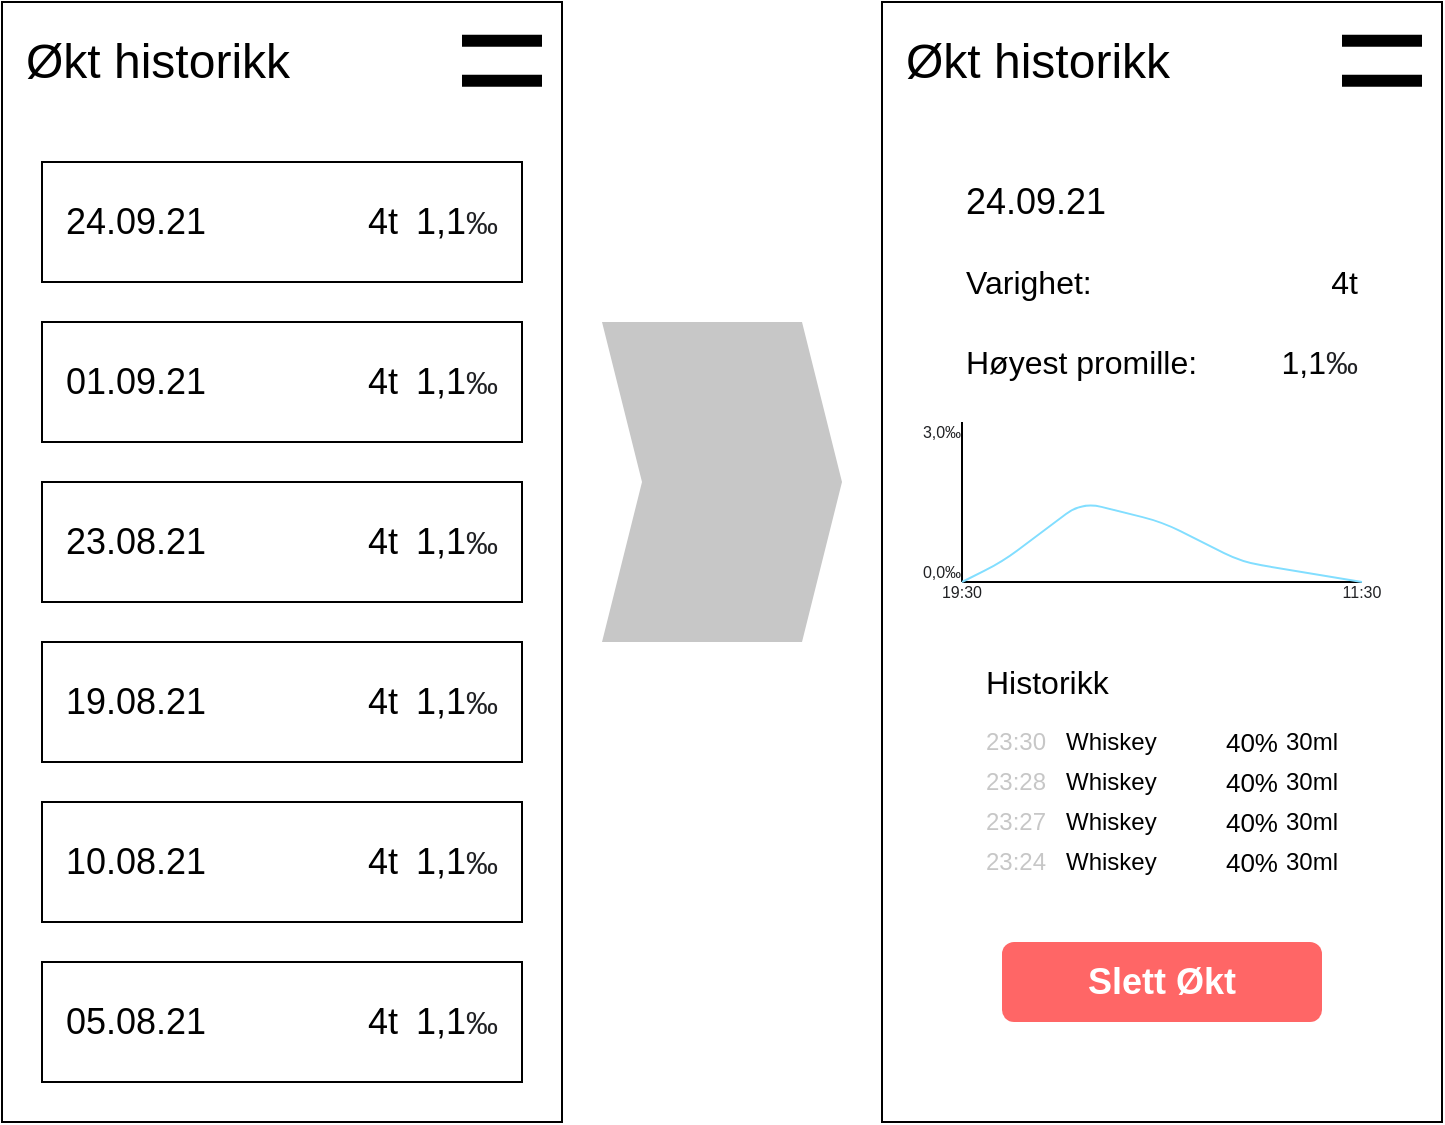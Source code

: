 <mxfile version="14.9.6" type="device"><diagram id="7_vzxhTbwXwMeLURRyNr" name="Page-1"><mxGraphModel dx="1600" dy="1014" grid="1" gridSize="10" guides="1" tooltips="1" connect="0" arrows="0" fold="1" page="1" pageScale="1" pageWidth="827" pageHeight="1169" math="0" shadow="0"><root><mxCell id="0"/><mxCell id="1" value="Base" style="locked=1;" parent="0"/><mxCell id="6KrHyGJjl-sLQc3RgJx--14" value="" style="rounded=0;whiteSpace=wrap;html=1;" parent="1" vertex="1"><mxGeometry width="280" height="560" as="geometry"/></mxCell><mxCell id="LEPAdyr9kieLyu3FZ4h3-8" value="" style="group;fillColor=none;strokeColor=none;" parent="1" vertex="1" connectable="0"><mxGeometry width="280" height="60" as="geometry"/></mxCell><mxCell id="6KrHyGJjl-sLQc3RgJx--41" value="Økt historikk" style="text;html=1;strokeColor=none;fillColor=none;align=left;verticalAlign=middle;whiteSpace=wrap;rounded=0;fontSize=24;" parent="LEPAdyr9kieLyu3FZ4h3-8" vertex="1"><mxGeometry x="10" y="10" width="190" height="40" as="geometry"/></mxCell><mxCell id="LEPAdyr9kieLyu3FZ4h3-6" value="" style="group;fillColor=none;" parent="LEPAdyr9kieLyu3FZ4h3-8" vertex="1" connectable="0"><mxGeometry x="220" width="60" height="60" as="geometry"/></mxCell><mxCell id="LEPAdyr9kieLyu3FZ4h3-5" value="" style="rounded=0;whiteSpace=wrap;html=1;fillColor=none;strokeColor=none;" parent="LEPAdyr9kieLyu3FZ4h3-6" vertex="1"><mxGeometry width="60" height="60" as="geometry"/></mxCell><mxCell id="N4ZxpNlvDH7QiRQBErcT-71" value="" style="endArrow=none;html=1;entryX=0;entryY=0;entryDx=0;entryDy=0;strokeWidth=6;exitX=1;exitY=0;exitDx=0;exitDy=0;rounded=1;sketch=0;" parent="LEPAdyr9kieLyu3FZ4h3-6" edge="1"><mxGeometry width="50" height="50" relative="1" as="geometry"><mxPoint x="50" y="19.32" as="sourcePoint"/><mxPoint x="10" y="19.32" as="targetPoint"/></mxGeometry></mxCell><mxCell id="N4ZxpNlvDH7QiRQBErcT-73" value="" style="endArrow=none;html=1;entryX=0;entryY=1;entryDx=0;entryDy=0;strokeWidth=6;exitX=1;exitY=1;exitDx=0;exitDy=0;" parent="LEPAdyr9kieLyu3FZ4h3-6" edge="1"><mxGeometry width="50" height="50" relative="1" as="geometry"><mxPoint x="50" y="39.32" as="sourcePoint"/><mxPoint x="10" y="39.32" as="targetPoint"/></mxGeometry></mxCell><mxCell id="SuAwNH7DVWD18bBBrgmE-8" value="" style="rounded=0;whiteSpace=wrap;html=1;" parent="1" vertex="1"><mxGeometry x="440" width="280" height="560" as="geometry"/></mxCell><mxCell id="SuAwNH7DVWD18bBBrgmE-9" value="" style="group;fillColor=none;strokeColor=none;" parent="1" vertex="1" connectable="0"><mxGeometry x="440" width="280" height="60" as="geometry"/></mxCell><mxCell id="SuAwNH7DVWD18bBBrgmE-10" value="Økt historikk" style="text;html=1;strokeColor=none;fillColor=none;align=left;verticalAlign=middle;whiteSpace=wrap;rounded=0;fontSize=24;" parent="SuAwNH7DVWD18bBBrgmE-9" vertex="1"><mxGeometry x="10" y="10" width="190" height="40" as="geometry"/></mxCell><mxCell id="SuAwNH7DVWD18bBBrgmE-11" value="" style="group;fillColor=none;" parent="SuAwNH7DVWD18bBBrgmE-9" vertex="1" connectable="0"><mxGeometry x="220" width="60" height="60" as="geometry"/></mxCell><mxCell id="SuAwNH7DVWD18bBBrgmE-12" value="" style="rounded=0;whiteSpace=wrap;html=1;fillColor=none;strokeColor=none;" parent="SuAwNH7DVWD18bBBrgmE-11" vertex="1"><mxGeometry width="60" height="60" as="geometry"/></mxCell><mxCell id="SuAwNH7DVWD18bBBrgmE-13" value="" style="endArrow=none;html=1;entryX=0;entryY=0;entryDx=0;entryDy=0;strokeWidth=6;exitX=1;exitY=0;exitDx=0;exitDy=0;rounded=1;sketch=0;" parent="SuAwNH7DVWD18bBBrgmE-11" edge="1"><mxGeometry width="50" height="50" relative="1" as="geometry"><mxPoint x="50" y="19.32" as="sourcePoint"/><mxPoint x="10" y="19.32" as="targetPoint"/></mxGeometry></mxCell><mxCell id="SuAwNH7DVWD18bBBrgmE-14" value="" style="endArrow=none;html=1;entryX=0;entryY=1;entryDx=0;entryDy=0;strokeWidth=6;exitX=1;exitY=1;exitDx=0;exitDy=0;" parent="SuAwNH7DVWD18bBBrgmE-11" edge="1"><mxGeometry width="50" height="50" relative="1" as="geometry"><mxPoint x="50" y="39.32" as="sourcePoint"/><mxPoint x="10" y="39.32" as="targetPoint"/></mxGeometry></mxCell><mxCell id="LEPAdyr9kieLyu3FZ4h3-95" value="Content" style="" parent="0"/><mxCell id="8kIBwgUSGWpm0TEveo0r-5" value="" style="group" vertex="1" connectable="0" parent="LEPAdyr9kieLyu3FZ4h3-95"><mxGeometry x="20" y="80" width="240" height="60" as="geometry"/></mxCell><mxCell id="8kIBwgUSGWpm0TEveo0r-1" value="" style="rounded=0;whiteSpace=wrap;html=1;" vertex="1" parent="8kIBwgUSGWpm0TEveo0r-5"><mxGeometry width="240" height="60" as="geometry"/></mxCell><mxCell id="8kIBwgUSGWpm0TEveo0r-2" value="24.09.21" style="text;html=1;strokeColor=none;fillColor=none;align=left;verticalAlign=middle;whiteSpace=wrap;rounded=0;fontSize=18;" vertex="1" parent="8kIBwgUSGWpm0TEveo0r-5"><mxGeometry x="10" y="10" width="90" height="40" as="geometry"/></mxCell><mxCell id="8kIBwgUSGWpm0TEveo0r-3" value="4t" style="text;html=1;strokeColor=none;fillColor=none;align=right;verticalAlign=middle;whiteSpace=wrap;rounded=0;fontSize=18;" vertex="1" parent="8kIBwgUSGWpm0TEveo0r-5"><mxGeometry x="100" y="10" width="80" height="40" as="geometry"/></mxCell><mxCell id="8kIBwgUSGWpm0TEveo0r-4" value="1,1&lt;span style=&quot;color: rgb(32 , 33 , 36) ; font-family: &amp;#34;arial&amp;#34; , sans-serif ; font-size: 16px ; text-align: left ; background-color: rgb(255 , 255 , 255)&quot;&gt;‰&lt;/span&gt;" style="text;html=1;strokeColor=none;fillColor=none;align=right;verticalAlign=middle;whiteSpace=wrap;rounded=0;fontSize=18;" vertex="1" parent="8kIBwgUSGWpm0TEveo0r-5"><mxGeometry x="180" y="10" width="50" height="40" as="geometry"/></mxCell><mxCell id="8kIBwgUSGWpm0TEveo0r-6" value="" style="group" vertex="1" connectable="0" parent="LEPAdyr9kieLyu3FZ4h3-95"><mxGeometry x="20" y="160" width="240" height="60" as="geometry"/></mxCell><mxCell id="8kIBwgUSGWpm0TEveo0r-7" value="" style="rounded=0;whiteSpace=wrap;html=1;" vertex="1" parent="8kIBwgUSGWpm0TEveo0r-6"><mxGeometry width="240" height="60" as="geometry"/></mxCell><mxCell id="8kIBwgUSGWpm0TEveo0r-8" value="01.09.21" style="text;html=1;strokeColor=none;fillColor=none;align=left;verticalAlign=middle;whiteSpace=wrap;rounded=0;fontSize=18;" vertex="1" parent="8kIBwgUSGWpm0TEveo0r-6"><mxGeometry x="10" y="10" width="90" height="40" as="geometry"/></mxCell><mxCell id="8kIBwgUSGWpm0TEveo0r-9" value="4t" style="text;html=1;strokeColor=none;fillColor=none;align=right;verticalAlign=middle;whiteSpace=wrap;rounded=0;fontSize=18;" vertex="1" parent="8kIBwgUSGWpm0TEveo0r-6"><mxGeometry x="100" y="10" width="80" height="40" as="geometry"/></mxCell><mxCell id="8kIBwgUSGWpm0TEveo0r-10" value="1,1&lt;span style=&quot;color: rgb(32 , 33 , 36) ; font-family: &amp;#34;arial&amp;#34; , sans-serif ; font-size: 16px ; text-align: left ; background-color: rgb(255 , 255 , 255)&quot;&gt;‰&lt;/span&gt;" style="text;html=1;strokeColor=none;fillColor=none;align=right;verticalAlign=middle;whiteSpace=wrap;rounded=0;fontSize=18;" vertex="1" parent="8kIBwgUSGWpm0TEveo0r-6"><mxGeometry x="180" y="10" width="50" height="40" as="geometry"/></mxCell><mxCell id="8kIBwgUSGWpm0TEveo0r-11" value="" style="group" vertex="1" connectable="0" parent="LEPAdyr9kieLyu3FZ4h3-95"><mxGeometry x="20" y="240" width="240" height="60" as="geometry"/></mxCell><mxCell id="8kIBwgUSGWpm0TEveo0r-12" value="" style="rounded=0;whiteSpace=wrap;html=1;" vertex="1" parent="8kIBwgUSGWpm0TEveo0r-11"><mxGeometry width="240" height="60" as="geometry"/></mxCell><mxCell id="8kIBwgUSGWpm0TEveo0r-13" value="23.08.21" style="text;html=1;strokeColor=none;fillColor=none;align=left;verticalAlign=middle;whiteSpace=wrap;rounded=0;fontSize=18;" vertex="1" parent="8kIBwgUSGWpm0TEveo0r-11"><mxGeometry x="10" y="10" width="90" height="40" as="geometry"/></mxCell><mxCell id="8kIBwgUSGWpm0TEveo0r-14" value="4t" style="text;html=1;strokeColor=none;fillColor=none;align=right;verticalAlign=middle;whiteSpace=wrap;rounded=0;fontSize=18;" vertex="1" parent="8kIBwgUSGWpm0TEveo0r-11"><mxGeometry x="100" y="10" width="80" height="40" as="geometry"/></mxCell><mxCell id="8kIBwgUSGWpm0TEveo0r-15" value="1,1&lt;span style=&quot;color: rgb(32 , 33 , 36) ; font-family: &amp;#34;arial&amp;#34; , sans-serif ; font-size: 16px ; text-align: left ; background-color: rgb(255 , 255 , 255)&quot;&gt;‰&lt;/span&gt;" style="text;html=1;strokeColor=none;fillColor=none;align=right;verticalAlign=middle;whiteSpace=wrap;rounded=0;fontSize=18;" vertex="1" parent="8kIBwgUSGWpm0TEveo0r-11"><mxGeometry x="180" y="10" width="50" height="40" as="geometry"/></mxCell><mxCell id="8kIBwgUSGWpm0TEveo0r-16" value="" style="group" vertex="1" connectable="0" parent="LEPAdyr9kieLyu3FZ4h3-95"><mxGeometry x="20" y="320" width="240" height="60" as="geometry"/></mxCell><mxCell id="8kIBwgUSGWpm0TEveo0r-17" value="" style="rounded=0;whiteSpace=wrap;html=1;" vertex="1" parent="8kIBwgUSGWpm0TEveo0r-16"><mxGeometry width="240" height="60" as="geometry"/></mxCell><mxCell id="8kIBwgUSGWpm0TEveo0r-18" value="19.08.21" style="text;html=1;strokeColor=none;fillColor=none;align=left;verticalAlign=middle;whiteSpace=wrap;rounded=0;fontSize=18;" vertex="1" parent="8kIBwgUSGWpm0TEveo0r-16"><mxGeometry x="10" y="10" width="90" height="40" as="geometry"/></mxCell><mxCell id="8kIBwgUSGWpm0TEveo0r-19" value="4t" style="text;html=1;strokeColor=none;fillColor=none;align=right;verticalAlign=middle;whiteSpace=wrap;rounded=0;fontSize=18;" vertex="1" parent="8kIBwgUSGWpm0TEveo0r-16"><mxGeometry x="100" y="10" width="80" height="40" as="geometry"/></mxCell><mxCell id="8kIBwgUSGWpm0TEveo0r-20" value="1,1&lt;span style=&quot;color: rgb(32 , 33 , 36) ; font-family: &amp;#34;arial&amp;#34; , sans-serif ; font-size: 16px ; text-align: left ; background-color: rgb(255 , 255 , 255)&quot;&gt;‰&lt;/span&gt;" style="text;html=1;strokeColor=none;fillColor=none;align=right;verticalAlign=middle;whiteSpace=wrap;rounded=0;fontSize=18;" vertex="1" parent="8kIBwgUSGWpm0TEveo0r-16"><mxGeometry x="180" y="10" width="50" height="40" as="geometry"/></mxCell><mxCell id="8kIBwgUSGWpm0TEveo0r-21" value="" style="group" vertex="1" connectable="0" parent="LEPAdyr9kieLyu3FZ4h3-95"><mxGeometry x="20" y="400" width="240" height="60" as="geometry"/></mxCell><mxCell id="8kIBwgUSGWpm0TEveo0r-22" value="" style="rounded=0;whiteSpace=wrap;html=1;" vertex="1" parent="8kIBwgUSGWpm0TEveo0r-21"><mxGeometry width="240" height="60" as="geometry"/></mxCell><mxCell id="8kIBwgUSGWpm0TEveo0r-23" value="10.08.21" style="text;html=1;strokeColor=none;fillColor=none;align=left;verticalAlign=middle;whiteSpace=wrap;rounded=0;fontSize=18;" vertex="1" parent="8kIBwgUSGWpm0TEveo0r-21"><mxGeometry x="10" y="10" width="90" height="40" as="geometry"/></mxCell><mxCell id="8kIBwgUSGWpm0TEveo0r-24" value="4t" style="text;html=1;strokeColor=none;fillColor=none;align=right;verticalAlign=middle;whiteSpace=wrap;rounded=0;fontSize=18;" vertex="1" parent="8kIBwgUSGWpm0TEveo0r-21"><mxGeometry x="100" y="10" width="80" height="40" as="geometry"/></mxCell><mxCell id="8kIBwgUSGWpm0TEveo0r-25" value="1,1&lt;span style=&quot;color: rgb(32 , 33 , 36) ; font-family: &amp;#34;arial&amp;#34; , sans-serif ; font-size: 16px ; text-align: left ; background-color: rgb(255 , 255 , 255)&quot;&gt;‰&lt;/span&gt;" style="text;html=1;strokeColor=none;fillColor=none;align=right;verticalAlign=middle;whiteSpace=wrap;rounded=0;fontSize=18;" vertex="1" parent="8kIBwgUSGWpm0TEveo0r-21"><mxGeometry x="180" y="10" width="50" height="40" as="geometry"/></mxCell><mxCell id="8kIBwgUSGWpm0TEveo0r-31" value="" style="group" vertex="1" connectable="0" parent="LEPAdyr9kieLyu3FZ4h3-95"><mxGeometry x="20" y="480" width="240" height="60" as="geometry"/></mxCell><mxCell id="8kIBwgUSGWpm0TEveo0r-32" value="" style="rounded=0;whiteSpace=wrap;html=1;" vertex="1" parent="8kIBwgUSGWpm0TEveo0r-31"><mxGeometry width="240" height="60" as="geometry"/></mxCell><mxCell id="8kIBwgUSGWpm0TEveo0r-33" value="05.08.21" style="text;html=1;strokeColor=none;fillColor=none;align=left;verticalAlign=middle;whiteSpace=wrap;rounded=0;fontSize=18;" vertex="1" parent="8kIBwgUSGWpm0TEveo0r-31"><mxGeometry x="10" y="10" width="90" height="40" as="geometry"/></mxCell><mxCell id="8kIBwgUSGWpm0TEveo0r-34" value="4t" style="text;html=1;strokeColor=none;fillColor=none;align=right;verticalAlign=middle;whiteSpace=wrap;rounded=0;fontSize=18;" vertex="1" parent="8kIBwgUSGWpm0TEveo0r-31"><mxGeometry x="100" y="10" width="80" height="40" as="geometry"/></mxCell><mxCell id="8kIBwgUSGWpm0TEveo0r-35" value="1,1&lt;span style=&quot;color: rgb(32 , 33 , 36) ; font-family: &amp;#34;arial&amp;#34; , sans-serif ; font-size: 16px ; text-align: left ; background-color: rgb(255 , 255 , 255)&quot;&gt;‰&lt;/span&gt;" style="text;html=1;strokeColor=none;fillColor=none;align=right;verticalAlign=middle;whiteSpace=wrap;rounded=0;fontSize=18;" vertex="1" parent="8kIBwgUSGWpm0TEveo0r-31"><mxGeometry x="180" y="10" width="50" height="40" as="geometry"/></mxCell><mxCell id="8kIBwgUSGWpm0TEveo0r-36" value="" style="shape=step;perimeter=stepPerimeter;whiteSpace=wrap;html=1;fixedSize=1;fontSize=18;align=right;strokeColor=none;fillColor=#C7C7C7;" vertex="1" parent="LEPAdyr9kieLyu3FZ4h3-95"><mxGeometry x="300" y="160" width="120" height="160" as="geometry"/></mxCell><mxCell id="8kIBwgUSGWpm0TEveo0r-48" value="" style="group" vertex="1" connectable="0" parent="LEPAdyr9kieLyu3FZ4h3-95"><mxGeometry x="460" y="200" width="240" height="110" as="geometry"/></mxCell><mxCell id="8kIBwgUSGWpm0TEveo0r-38" value="" style="rounded=0;whiteSpace=wrap;html=1;fontSize=18;align=right;strokeColor=none;fillColor=none;" vertex="1" parent="8kIBwgUSGWpm0TEveo0r-48"><mxGeometry width="240" height="110" as="geometry"/></mxCell><mxCell id="8kIBwgUSGWpm0TEveo0r-40" value="" style="endArrow=none;html=1;fontSize=18;" edge="1" parent="8kIBwgUSGWpm0TEveo0r-48"><mxGeometry width="50" height="50" relative="1" as="geometry"><mxPoint x="20" y="90" as="sourcePoint"/><mxPoint x="20" y="10" as="targetPoint"/></mxGeometry></mxCell><mxCell id="8kIBwgUSGWpm0TEveo0r-41" value="" style="endArrow=none;html=1;fontSize=18;" edge="1" parent="8kIBwgUSGWpm0TEveo0r-48"><mxGeometry width="50" height="50" relative="1" as="geometry"><mxPoint x="20" y="90" as="sourcePoint"/><mxPoint x="220" y="90" as="targetPoint"/></mxGeometry></mxCell><mxCell id="8kIBwgUSGWpm0TEveo0r-42" value="" style="endArrow=none;html=1;fontSize=18;strokeColor=#82DEFF;" edge="1" parent="8kIBwgUSGWpm0TEveo0r-48"><mxGeometry width="50" height="50" relative="1" as="geometry"><mxPoint x="20" y="90" as="sourcePoint"/><mxPoint x="220" y="90" as="targetPoint"/><Array as="points"><mxPoint x="40" y="80"/><mxPoint x="80" y="50"/><mxPoint x="120" y="60"/><mxPoint x="160" y="80"/></Array></mxGeometry></mxCell><mxCell id="8kIBwgUSGWpm0TEveo0r-43" value="&lt;span style=&quot;color: rgb(32, 33, 36); font-family: arial, sans-serif; font-size: 8px; text-align: left;&quot;&gt;3,0‰&lt;/span&gt;" style="text;html=1;strokeColor=none;fillColor=none;align=center;verticalAlign=middle;whiteSpace=wrap;rounded=0;fontSize=8;" vertex="1" parent="8kIBwgUSGWpm0TEveo0r-48"><mxGeometry y="10" width="20" height="10" as="geometry"/></mxCell><mxCell id="8kIBwgUSGWpm0TEveo0r-44" value="&lt;span style=&quot;color: rgb(32 , 33 , 36) ; font-family: &amp;#34;arial&amp;#34; , sans-serif ; font-size: 8px ; text-align: left&quot;&gt;0,0‰&lt;/span&gt;" style="text;html=1;strokeColor=none;fillColor=none;align=center;verticalAlign=middle;whiteSpace=wrap;rounded=0;fontSize=8;" vertex="1" parent="8kIBwgUSGWpm0TEveo0r-48"><mxGeometry y="80" width="20" height="10" as="geometry"/></mxCell><mxCell id="8kIBwgUSGWpm0TEveo0r-45" value="&lt;div style=&quot;text-align: left&quot;&gt;&lt;span&gt;&lt;font color=&quot;#202124&quot; face=&quot;arial, sans-serif&quot;&gt;19:30&lt;/font&gt;&lt;/span&gt;&lt;/div&gt;" style="text;html=1;strokeColor=none;fillColor=none;align=center;verticalAlign=middle;whiteSpace=wrap;rounded=0;fontSize=8;" vertex="1" parent="8kIBwgUSGWpm0TEveo0r-48"><mxGeometry x="10" y="90" width="20" height="10" as="geometry"/></mxCell><mxCell id="8kIBwgUSGWpm0TEveo0r-46" value="&lt;div style=&quot;text-align: left&quot;&gt;&lt;span&gt;&lt;font color=&quot;#202124&quot; face=&quot;arial, sans-serif&quot;&gt;11:30&lt;/font&gt;&lt;/span&gt;&lt;/div&gt;" style="text;html=1;strokeColor=none;fillColor=none;align=center;verticalAlign=middle;whiteSpace=wrap;rounded=0;fontSize=8;" vertex="1" parent="8kIBwgUSGWpm0TEveo0r-48"><mxGeometry x="210" y="90" width="20" height="10" as="geometry"/></mxCell><mxCell id="8kIBwgUSGWpm0TEveo0r-49" value="" style="group" vertex="1" connectable="0" parent="LEPAdyr9kieLyu3FZ4h3-95"><mxGeometry x="480" y="320" width="200" height="120" as="geometry"/></mxCell><mxCell id="8kIBwgUSGWpm0TEveo0r-50" value="" style="rounded=0;whiteSpace=wrap;html=1;sketch=0;fontSize=16;fontColor=#000000;strokeColor=none;fillColor=none;gradientColor=none;gradientDirection=north;align=left;" vertex="1" parent="8kIBwgUSGWpm0TEveo0r-49"><mxGeometry width="200" height="120" as="geometry"/></mxCell><mxCell id="8kIBwgUSGWpm0TEveo0r-51" value="Historikk" style="text;html=1;strokeColor=none;fillColor=none;align=left;verticalAlign=middle;whiteSpace=wrap;rounded=0;sketch=0;fontSize=16;fontColor=#000000;" vertex="1" parent="8kIBwgUSGWpm0TEveo0r-49"><mxGeometry x="10" width="180" height="40" as="geometry"/></mxCell><mxCell id="8kIBwgUSGWpm0TEveo0r-52" value="" style="group" vertex="1" connectable="0" parent="8kIBwgUSGWpm0TEveo0r-49"><mxGeometry y="100" width="200" height="20" as="geometry"/></mxCell><mxCell id="8kIBwgUSGWpm0TEveo0r-53" value="" style="rounded=0;whiteSpace=wrap;html=1;sketch=0;fontSize=16;fontColor=#000000;strokeColor=none;fillColor=none;gradientColor=none;gradientDirection=north;align=left;" vertex="1" parent="8kIBwgUSGWpm0TEveo0r-52"><mxGeometry width="200" height="20" as="geometry"/></mxCell><mxCell id="8kIBwgUSGWpm0TEveo0r-54" value="Whiskey" style="text;html=1;strokeColor=none;fillColor=none;align=left;verticalAlign=middle;whiteSpace=wrap;rounded=0;sketch=0;fontSize=12;fontColor=#000000;" vertex="1" parent="8kIBwgUSGWpm0TEveo0r-52"><mxGeometry x="50" width="70" height="20" as="geometry"/></mxCell><mxCell id="8kIBwgUSGWpm0TEveo0r-55" value="40%" style="text;html=1;strokeColor=none;fillColor=none;align=right;verticalAlign=middle;whiteSpace=wrap;rounded=0;sketch=0;fontSize=13;fontColor=#000000;" vertex="1" parent="8kIBwgUSGWpm0TEveo0r-52"><mxGeometry x="130" width="30" height="20" as="geometry"/></mxCell><mxCell id="8kIBwgUSGWpm0TEveo0r-56" value="30ml" style="text;html=1;strokeColor=none;fillColor=none;align=right;verticalAlign=middle;whiteSpace=wrap;rounded=0;sketch=0;fontSize=12;fontColor=#000000;" vertex="1" parent="8kIBwgUSGWpm0TEveo0r-52"><mxGeometry x="160" width="30" height="20" as="geometry"/></mxCell><mxCell id="8kIBwgUSGWpm0TEveo0r-57" value="23:24" style="text;html=1;strokeColor=none;fillColor=none;align=left;verticalAlign=middle;whiteSpace=wrap;rounded=0;sketch=0;fontSize=12;fontColor=#C7C7C7;" vertex="1" parent="8kIBwgUSGWpm0TEveo0r-52"><mxGeometry x="10" width="40" height="20" as="geometry"/></mxCell><mxCell id="8kIBwgUSGWpm0TEveo0r-58" value="" style="group" vertex="1" connectable="0" parent="8kIBwgUSGWpm0TEveo0r-49"><mxGeometry y="80" width="200" height="20" as="geometry"/></mxCell><mxCell id="8kIBwgUSGWpm0TEveo0r-59" value="" style="rounded=0;whiteSpace=wrap;html=1;sketch=0;fontSize=16;fontColor=#000000;strokeColor=none;fillColor=none;gradientColor=none;gradientDirection=north;align=left;" vertex="1" parent="8kIBwgUSGWpm0TEveo0r-58"><mxGeometry width="200" height="20" as="geometry"/></mxCell><mxCell id="8kIBwgUSGWpm0TEveo0r-60" value="Whiskey" style="text;html=1;strokeColor=none;fillColor=none;align=left;verticalAlign=middle;whiteSpace=wrap;rounded=0;sketch=0;fontSize=12;fontColor=#000000;" vertex="1" parent="8kIBwgUSGWpm0TEveo0r-58"><mxGeometry x="50" width="70" height="20" as="geometry"/></mxCell><mxCell id="8kIBwgUSGWpm0TEveo0r-61" value="40%" style="text;html=1;strokeColor=none;fillColor=none;align=right;verticalAlign=middle;whiteSpace=wrap;rounded=0;sketch=0;fontSize=13;fontColor=#000000;" vertex="1" parent="8kIBwgUSGWpm0TEveo0r-58"><mxGeometry x="130" width="30" height="20" as="geometry"/></mxCell><mxCell id="8kIBwgUSGWpm0TEveo0r-62" value="30ml" style="text;html=1;strokeColor=none;fillColor=none;align=right;verticalAlign=middle;whiteSpace=wrap;rounded=0;sketch=0;fontSize=12;fontColor=#000000;" vertex="1" parent="8kIBwgUSGWpm0TEveo0r-58"><mxGeometry x="160" width="30" height="20" as="geometry"/></mxCell><mxCell id="8kIBwgUSGWpm0TEveo0r-63" value="23:27" style="text;html=1;strokeColor=none;fillColor=none;align=left;verticalAlign=middle;whiteSpace=wrap;rounded=0;sketch=0;fontSize=12;fontColor=#C7C7C7;" vertex="1" parent="8kIBwgUSGWpm0TEveo0r-58"><mxGeometry x="10" width="40" height="20" as="geometry"/></mxCell><mxCell id="8kIBwgUSGWpm0TEveo0r-64" value="" style="group" vertex="1" connectable="0" parent="8kIBwgUSGWpm0TEveo0r-49"><mxGeometry y="60" width="200" height="20" as="geometry"/></mxCell><mxCell id="8kIBwgUSGWpm0TEveo0r-65" value="" style="rounded=0;whiteSpace=wrap;html=1;sketch=0;fontSize=16;fontColor=#000000;strokeColor=none;fillColor=none;gradientColor=none;gradientDirection=north;align=left;" vertex="1" parent="8kIBwgUSGWpm0TEveo0r-64"><mxGeometry width="200" height="20" as="geometry"/></mxCell><mxCell id="8kIBwgUSGWpm0TEveo0r-66" value="Whiskey" style="text;html=1;strokeColor=none;fillColor=none;align=left;verticalAlign=middle;whiteSpace=wrap;rounded=0;sketch=0;fontSize=12;fontColor=#000000;" vertex="1" parent="8kIBwgUSGWpm0TEveo0r-64"><mxGeometry x="50" width="70" height="20" as="geometry"/></mxCell><mxCell id="8kIBwgUSGWpm0TEveo0r-67" value="40%" style="text;html=1;strokeColor=none;fillColor=none;align=right;verticalAlign=middle;whiteSpace=wrap;rounded=0;sketch=0;fontSize=13;fontColor=#000000;" vertex="1" parent="8kIBwgUSGWpm0TEveo0r-64"><mxGeometry x="130" width="30" height="20" as="geometry"/></mxCell><mxCell id="8kIBwgUSGWpm0TEveo0r-68" value="30ml" style="text;html=1;strokeColor=none;fillColor=none;align=right;verticalAlign=middle;whiteSpace=wrap;rounded=0;sketch=0;fontSize=12;fontColor=#000000;" vertex="1" parent="8kIBwgUSGWpm0TEveo0r-64"><mxGeometry x="160" width="30" height="20" as="geometry"/></mxCell><mxCell id="8kIBwgUSGWpm0TEveo0r-69" value="23:28" style="text;html=1;strokeColor=none;fillColor=none;align=left;verticalAlign=middle;whiteSpace=wrap;rounded=0;sketch=0;fontSize=12;fontColor=#C7C7C7;" vertex="1" parent="8kIBwgUSGWpm0TEveo0r-64"><mxGeometry x="10" width="40" height="20" as="geometry"/></mxCell><mxCell id="8kIBwgUSGWpm0TEveo0r-70" value="" style="group" vertex="1" connectable="0" parent="8kIBwgUSGWpm0TEveo0r-49"><mxGeometry y="40" width="200" height="20" as="geometry"/></mxCell><mxCell id="8kIBwgUSGWpm0TEveo0r-71" value="" style="rounded=0;whiteSpace=wrap;html=1;sketch=0;fontSize=16;fontColor=#000000;strokeColor=none;fillColor=none;gradientColor=none;gradientDirection=north;align=left;" vertex="1" parent="8kIBwgUSGWpm0TEveo0r-70"><mxGeometry width="200" height="20" as="geometry"/></mxCell><mxCell id="8kIBwgUSGWpm0TEveo0r-72" value="Whiskey" style="text;html=1;strokeColor=none;fillColor=none;align=left;verticalAlign=middle;whiteSpace=wrap;rounded=0;sketch=0;fontSize=12;fontColor=#000000;" vertex="1" parent="8kIBwgUSGWpm0TEveo0r-70"><mxGeometry x="50" width="70" height="20" as="geometry"/></mxCell><mxCell id="8kIBwgUSGWpm0TEveo0r-73" value="40%" style="text;html=1;strokeColor=none;fillColor=none;align=right;verticalAlign=middle;whiteSpace=wrap;rounded=0;sketch=0;fontSize=13;fontColor=#000000;" vertex="1" parent="8kIBwgUSGWpm0TEveo0r-70"><mxGeometry x="130" width="30" height="20" as="geometry"/></mxCell><mxCell id="8kIBwgUSGWpm0TEveo0r-74" value="30ml" style="text;html=1;strokeColor=none;fillColor=none;align=right;verticalAlign=middle;whiteSpace=wrap;rounded=0;sketch=0;fontSize=12;fontColor=#000000;" vertex="1" parent="8kIBwgUSGWpm0TEveo0r-70"><mxGeometry x="160" width="30" height="20" as="geometry"/></mxCell><mxCell id="8kIBwgUSGWpm0TEveo0r-75" value="23:30" style="text;html=1;strokeColor=none;fillColor=none;align=left;verticalAlign=middle;whiteSpace=wrap;rounded=0;sketch=0;fontSize=12;fontColor=#C7C7C7;" vertex="1" parent="8kIBwgUSGWpm0TEveo0r-70"><mxGeometry x="10" width="40" height="20" as="geometry"/></mxCell><mxCell id="8kIBwgUSGWpm0TEveo0r-76" value="24.09.21" style="text;html=1;strokeColor=none;fillColor=none;align=left;verticalAlign=middle;whiteSpace=wrap;rounded=0;fontSize=18;" vertex="1" parent="LEPAdyr9kieLyu3FZ4h3-95"><mxGeometry x="480" y="80" width="100" height="40" as="geometry"/></mxCell><mxCell id="8kIBwgUSGWpm0TEveo0r-78" value="Varighet:" style="text;html=1;strokeColor=none;fillColor=none;align=left;verticalAlign=middle;whiteSpace=wrap;rounded=0;fontSize=16;" vertex="1" parent="LEPAdyr9kieLyu3FZ4h3-95"><mxGeometry x="480" y="120" width="100" height="40" as="geometry"/></mxCell><mxCell id="8kIBwgUSGWpm0TEveo0r-79" value="Høyest promille:" style="text;html=1;strokeColor=none;fillColor=none;align=left;verticalAlign=middle;whiteSpace=wrap;rounded=0;fontSize=16;" vertex="1" parent="LEPAdyr9kieLyu3FZ4h3-95"><mxGeometry x="480" y="160" width="120" height="40" as="geometry"/></mxCell><mxCell id="8kIBwgUSGWpm0TEveo0r-80" value="4t" style="text;html=1;strokeColor=none;fillColor=none;align=right;verticalAlign=middle;whiteSpace=wrap;rounded=0;fontSize=16;" vertex="1" parent="LEPAdyr9kieLyu3FZ4h3-95"><mxGeometry x="580" y="120" width="100" height="40" as="geometry"/></mxCell><mxCell id="8kIBwgUSGWpm0TEveo0r-81" value="1,1&lt;span style=&quot;color: rgb(32 , 33 , 36) ; font-family: &amp;#34;arial&amp;#34; , sans-serif ; text-align: left ; background-color: rgb(255 , 255 , 255)&quot;&gt;‰&lt;/span&gt;" style="text;html=1;strokeColor=none;fillColor=none;align=right;verticalAlign=middle;whiteSpace=wrap;rounded=0;fontSize=16;" vertex="1" parent="LEPAdyr9kieLyu3FZ4h3-95"><mxGeometry x="580" y="160" width="100" height="40" as="geometry"/></mxCell><mxCell id="8kIBwgUSGWpm0TEveo0r-82" value="" style="group;fillColor=none;" vertex="1" connectable="0" parent="LEPAdyr9kieLyu3FZ4h3-95"><mxGeometry x="500" y="470" width="160" height="40" as="geometry"/></mxCell><mxCell id="8kIBwgUSGWpm0TEveo0r-83" value="" style="rounded=1;whiteSpace=wrap;html=1;fontSize=18;align=center;strokeColor=none;fillColor=#FF6666;" vertex="1" parent="8kIBwgUSGWpm0TEveo0r-82"><mxGeometry width="160" height="40" as="geometry"/></mxCell><mxCell id="8kIBwgUSGWpm0TEveo0r-84" value="Slett Økt" style="text;html=1;strokeColor=none;fillColor=none;align=center;verticalAlign=middle;whiteSpace=wrap;rounded=0;fontSize=18;fontStyle=1;fontColor=#FFFFFF;" vertex="1" parent="8kIBwgUSGWpm0TEveo0r-82"><mxGeometry x="30" width="100" height="40" as="geometry"/></mxCell></root></mxGraphModel></diagram></mxfile>